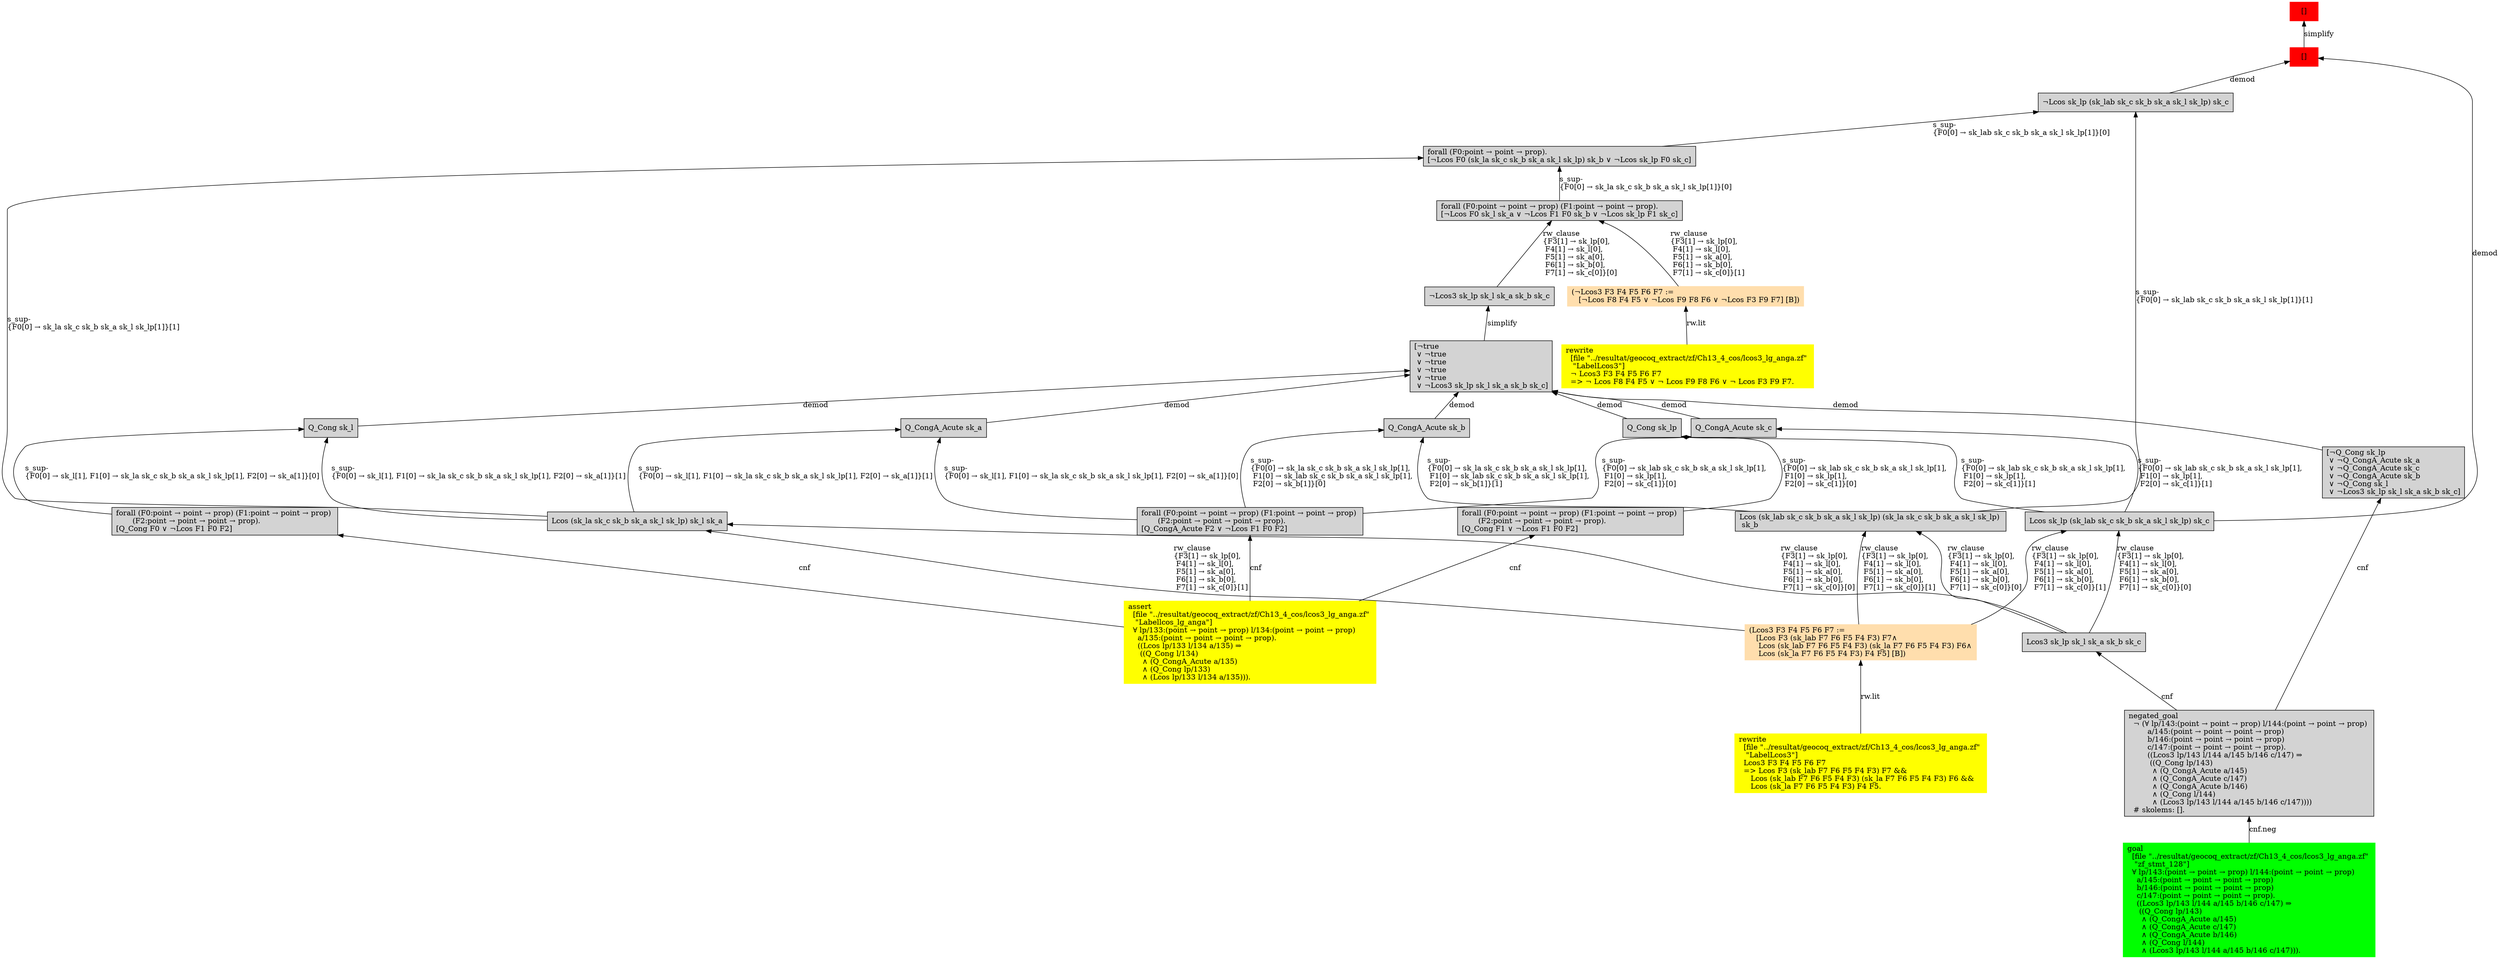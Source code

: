 digraph "unsat_graph" {
  vertex_0 [color=red, label="[]", shape=box, style=filled];
  vertex_0 -> vertex_1 [label="simplify", dir="back"];
  vertex_1 [color=red, label="[]", shape=box, style=filled];
  vertex_1 -> vertex_2 [label="demod", dir="back"];
  vertex_2 [shape=box, label="Lcos sk_lp (sk_lab sk_c sk_b sk_a sk_l sk_lp) sk_c\l", style=filled];
  vertex_2 -> vertex_3 [label="rw_clause\l\{F3[1] → sk_lp[0], \l F4[1] → sk_l[0], \l F5[1] → sk_a[0], \l F6[1] → sk_b[0], \l F7[1] → sk_c[0]\}[1]\l", dir="back"];
  vertex_3 [color=navajowhite, shape=box, label="(Lcos3 F3 F4 F5 F6 F7 :=\l   [Lcos F3 (sk_lab F7 F6 F5 F4 F3) F7∧\l    Lcos (sk_lab F7 F6 F5 F4 F3) (sk_la F7 F6 F5 F4 F3) F6∧\l    Lcos (sk_la F7 F6 F5 F4 F3) F4 F5] [B])\l", style=filled];
  vertex_3 -> vertex_4 [label="rw.lit", dir="back"];
  vertex_4 [color=yellow, shape=box, label="rewrite\l  [file \"../resultat/geocoq_extract/zf/Ch13_4_cos/lcos3_lg_anga.zf\" \l   \"LabelLcos3\"]\l  Lcos3 F3 F4 F5 F6 F7\l  =\> Lcos F3 (sk_lab F7 F6 F5 F4 F3) F7 && \l     Lcos (sk_lab F7 F6 F5 F4 F3) (sk_la F7 F6 F5 F4 F3) F6 && \l     Lcos (sk_la F7 F6 F5 F4 F3) F4 F5.\l", style=filled];
  vertex_2 -> vertex_5 [label="rw_clause\l\{F3[1] → sk_lp[0], \l F4[1] → sk_l[0], \l F5[1] → sk_a[0], \l F6[1] → sk_b[0], \l F7[1] → sk_c[0]\}[0]\l", dir="back"];
  vertex_5 [shape=box, label="Lcos3 sk_lp sk_l sk_a sk_b sk_c\l", style=filled];
  vertex_5 -> vertex_6 [label="cnf", dir="back"];
  vertex_6 [shape=box, label="negated_goal\l  ¬ (∀ lp/143:(point → point → prop) l/144:(point → point → prop) \l        a/145:(point → point → point → prop) \l        b/146:(point → point → point → prop) \l        c/147:(point → point → point → prop).\l        ((Lcos3 lp/143 l/144 a/145 b/146 c/147) ⇒\l         ((Q_Cong lp/143)\l          ∧ (Q_CongA_Acute a/145)\l          ∧ (Q_CongA_Acute c/147)\l          ∧ (Q_CongA_Acute b/146)\l          ∧ (Q_Cong l/144)\l          ∧ (Lcos3 lp/143 l/144 a/145 b/146 c/147))))\l  # skolems: [].\l", style=filled];
  vertex_6 -> vertex_7 [label="cnf.neg", dir="back"];
  vertex_7 [color=green, shape=box, label="goal\l  [file \"../resultat/geocoq_extract/zf/Ch13_4_cos/lcos3_lg_anga.zf\" \l   \"zf_stmt_128\"]\l  ∀ lp/143:(point → point → prop) l/144:(point → point → prop) \l    a/145:(point → point → point → prop) \l    b/146:(point → point → point → prop) \l    c/147:(point → point → point → prop).\l    ((Lcos3 lp/143 l/144 a/145 b/146 c/147) ⇒\l     ((Q_Cong lp/143)\l      ∧ (Q_CongA_Acute a/145)\l      ∧ (Q_CongA_Acute c/147)\l      ∧ (Q_CongA_Acute b/146)\l      ∧ (Q_Cong l/144)\l      ∧ (Lcos3 lp/143 l/144 a/145 b/146 c/147))).\l", style=filled];
  vertex_1 -> vertex_8 [label="demod", dir="back"];
  vertex_8 [shape=box, label="¬Lcos sk_lp (sk_lab sk_c sk_b sk_a sk_l sk_lp) sk_c\l", style=filled];
  vertex_8 -> vertex_9 [label="s_sup-\l\{F0[0] → sk_lab sk_c sk_b sk_a sk_l sk_lp[1]\}[0]\l", dir="back"];
  vertex_9 [shape=box, label="forall (F0:point → point → prop).\l[¬Lcos F0 (sk_la sk_c sk_b sk_a sk_l sk_lp) sk_b ∨ ¬Lcos sk_lp F0 sk_c]\l", style=filled];
  vertex_9 -> vertex_10 [label="s_sup-\l\{F0[0] → sk_la sk_c sk_b sk_a sk_l sk_lp[1]\}[0]\l", dir="back"];
  vertex_10 [shape=box, label="forall (F0:point → point → prop) (F1:point → point → prop).\l[¬Lcos F0 sk_l sk_a ∨ ¬Lcos F1 F0 sk_b ∨ ¬Lcos sk_lp F1 sk_c]\l", style=filled];
  vertex_10 -> vertex_11 [label="rw_clause\l\{F3[1] → sk_lp[0], \l F4[1] → sk_l[0], \l F5[1] → sk_a[0], \l F6[1] → sk_b[0], \l F7[1] → sk_c[0]\}[1]\l", dir="back"];
  vertex_11 [color=navajowhite, shape=box, label="(¬Lcos3 F3 F4 F5 F6 F7 :=\l   [¬Lcos F8 F4 F5 ∨ ¬Lcos F9 F8 F6 ∨ ¬Lcos F3 F9 F7] [B])\l", style=filled];
  vertex_11 -> vertex_12 [label="rw.lit", dir="back"];
  vertex_12 [color=yellow, shape=box, label="rewrite\l  [file \"../resultat/geocoq_extract/zf/Ch13_4_cos/lcos3_lg_anga.zf\" \l   \"LabelLcos3\"]\l  ¬ Lcos3 F3 F4 F5 F6 F7\l  =\> ¬ Lcos F8 F4 F5 ∨ ¬ Lcos F9 F8 F6 ∨ ¬ Lcos F3 F9 F7.\l", style=filled];
  vertex_10 -> vertex_13 [label="rw_clause\l\{F3[1] → sk_lp[0], \l F4[1] → sk_l[0], \l F5[1] → sk_a[0], \l F6[1] → sk_b[0], \l F7[1] → sk_c[0]\}[0]\l", dir="back"];
  vertex_13 [shape=box, label="¬Lcos3 sk_lp sk_l sk_a sk_b sk_c\l", style=filled];
  vertex_13 -> vertex_14 [label="simplify", dir="back"];
  vertex_14 [shape=box, label="[¬true\l ∨ ¬true\l ∨ ¬true\l ∨ ¬true\l ∨ ¬true\l ∨ ¬Lcos3 sk_lp sk_l sk_a sk_b sk_c]\l", style=filled];
  vertex_14 -> vertex_15 [label="demod", dir="back"];
  vertex_15 [shape=box, label="Q_Cong sk_l\l", style=filled];
  vertex_15 -> vertex_16 [label="s_sup-\l\{F0[0] → sk_l[1], F1[0] → sk_la sk_c sk_b sk_a sk_l sk_lp[1], F2[0] → sk_a[1]\}[0]\l", dir="back"];
  vertex_16 [shape=box, label="forall (F0:point → point → prop) (F1:point → point → prop) \l       (F2:point → point → point → prop).\l[Q_Cong F0 ∨ ¬Lcos F1 F0 F2]\l", style=filled];
  vertex_16 -> vertex_17 [label="cnf", dir="back"];
  vertex_17 [color=yellow, shape=box, label="assert\l  [file \"../resultat/geocoq_extract/zf/Ch13_4_cos/lcos3_lg_anga.zf\" \l   \"Labellcos_lg_anga\"]\l  ∀ lp/133:(point → point → prop) l/134:(point → point → prop) \l    a/135:(point → point → point → prop).\l    ((Lcos lp/133 l/134 a/135) ⇒\l     ((Q_Cong l/134)\l      ∧ (Q_CongA_Acute a/135)\l      ∧ (Q_Cong lp/133)\l      ∧ (Lcos lp/133 l/134 a/135))).\l", style=filled];
  vertex_15 -> vertex_18 [label="s_sup-\l\{F0[0] → sk_l[1], F1[0] → sk_la sk_c sk_b sk_a sk_l sk_lp[1], F2[0] → sk_a[1]\}[1]\l", dir="back"];
  vertex_18 [shape=box, label="Lcos (sk_la sk_c sk_b sk_a sk_l sk_lp) sk_l sk_a\l", style=filled];
  vertex_18 -> vertex_3 [label="rw_clause\l\{F3[1] → sk_lp[0], \l F4[1] → sk_l[0], \l F5[1] → sk_a[0], \l F6[1] → sk_b[0], \l F7[1] → sk_c[0]\}[1]\l", dir="back"];
  vertex_18 -> vertex_5 [label="rw_clause\l\{F3[1] → sk_lp[0], \l F4[1] → sk_l[0], \l F5[1] → sk_a[0], \l F6[1] → sk_b[0], \l F7[1] → sk_c[0]\}[0]\l", dir="back"];
  vertex_14 -> vertex_19 [label="demod", dir="back"];
  vertex_19 [shape=box, label="Q_CongA_Acute sk_b\l", style=filled];
  vertex_19 -> vertex_20 [label="s_sup-\l\{F0[0] → sk_la sk_c sk_b sk_a sk_l sk_lp[1], \l F1[0] → sk_lab sk_c sk_b sk_a sk_l sk_lp[1], \l F2[0] → sk_b[1]\}[0]\l", dir="back"];
  vertex_20 [shape=box, label="forall (F0:point → point → prop) (F1:point → point → prop) \l       (F2:point → point → point → prop).\l[Q_CongA_Acute F2 ∨ ¬Lcos F1 F0 F2]\l", style=filled];
  vertex_20 -> vertex_17 [label="cnf", dir="back"];
  vertex_19 -> vertex_21 [label="s_sup-\l\{F0[0] → sk_la sk_c sk_b sk_a sk_l sk_lp[1], \l F1[0] → sk_lab sk_c sk_b sk_a sk_l sk_lp[1], \l F2[0] → sk_b[1]\}[1]\l", dir="back"];
  vertex_21 [shape=box, label="Lcos (sk_lab sk_c sk_b sk_a sk_l sk_lp) (sk_la sk_c sk_b sk_a sk_l sk_lp) \l sk_b\l", style=filled];
  vertex_21 -> vertex_3 [label="rw_clause\l\{F3[1] → sk_lp[0], \l F4[1] → sk_l[0], \l F5[1] → sk_a[0], \l F6[1] → sk_b[0], \l F7[1] → sk_c[0]\}[1]\l", dir="back"];
  vertex_21 -> vertex_5 [label="rw_clause\l\{F3[1] → sk_lp[0], \l F4[1] → sk_l[0], \l F5[1] → sk_a[0], \l F6[1] → sk_b[0], \l F7[1] → sk_c[0]\}[0]\l", dir="back"];
  vertex_14 -> vertex_22 [label="demod", dir="back"];
  vertex_22 [shape=box, label="Q_CongA_Acute sk_c\l", style=filled];
  vertex_22 -> vertex_20 [label="s_sup-\l\{F0[0] → sk_lab sk_c sk_b sk_a sk_l sk_lp[1], \l F1[0] → sk_lp[1], \l F2[0] → sk_c[1]\}[0]\l", dir="back"];
  vertex_22 -> vertex_2 [label="s_sup-\l\{F0[0] → sk_lab sk_c sk_b sk_a sk_l sk_lp[1], \l F1[0] → sk_lp[1], \l F2[0] → sk_c[1]\}[1]\l", dir="back"];
  vertex_14 -> vertex_23 [label="demod", dir="back"];
  vertex_23 [shape=box, label="Q_CongA_Acute sk_a\l", style=filled];
  vertex_23 -> vertex_20 [label="s_sup-\l\{F0[0] → sk_l[1], F1[0] → sk_la sk_c sk_b sk_a sk_l sk_lp[1], F2[0] → sk_a[1]\}[0]\l", dir="back"];
  vertex_23 -> vertex_18 [label="s_sup-\l\{F0[0] → sk_l[1], F1[0] → sk_la sk_c sk_b sk_a sk_l sk_lp[1], F2[0] → sk_a[1]\}[1]\l", dir="back"];
  vertex_14 -> vertex_24 [label="demod", dir="back"];
  vertex_24 [shape=box, label="Q_Cong sk_lp\l", style=filled];
  vertex_24 -> vertex_25 [label="s_sup-\l\{F0[0] → sk_lab sk_c sk_b sk_a sk_l sk_lp[1], \l F1[0] → sk_lp[1], \l F2[0] → sk_c[1]\}[0]\l", dir="back"];
  vertex_25 [shape=box, label="forall (F0:point → point → prop) (F1:point → point → prop) \l       (F2:point → point → point → prop).\l[Q_Cong F1 ∨ ¬Lcos F1 F0 F2]\l", style=filled];
  vertex_25 -> vertex_17 [label="cnf", dir="back"];
  vertex_24 -> vertex_2 [label="s_sup-\l\{F0[0] → sk_lab sk_c sk_b sk_a sk_l sk_lp[1], \l F1[0] → sk_lp[1], \l F2[0] → sk_c[1]\}[1]\l", dir="back"];
  vertex_14 -> vertex_26 [label="demod", dir="back"];
  vertex_26 [shape=box, label="[¬Q_Cong sk_lp\l ∨ ¬Q_CongA_Acute sk_a\l ∨ ¬Q_CongA_Acute sk_c\l ∨ ¬Q_CongA_Acute sk_b\l ∨ ¬Q_Cong sk_l\l ∨ ¬Lcos3 sk_lp sk_l sk_a sk_b sk_c]\l", style=filled];
  vertex_26 -> vertex_6 [label="cnf", dir="back"];
  vertex_9 -> vertex_18 [label="s_sup-\l\{F0[0] → sk_la sk_c sk_b sk_a sk_l sk_lp[1]\}[1]\l", dir="back"];
  vertex_8 -> vertex_21 [label="s_sup-\l\{F0[0] → sk_lab sk_c sk_b sk_a sk_l sk_lp[1]\}[1]\l", dir="back"];
  }


